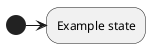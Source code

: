 {
  "sha1": "eqvb3kslnnzg36r0dr59k4sc6he6www",
  "insertion": {
    "when": "2024-06-01T09:03:04.975Z",
    "user": "plantuml@gmail.com"
  }
}
@startuml
(*) -> "
[[http://www.google.com]]
Example state" as example
@enduml
